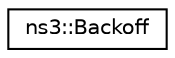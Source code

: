 digraph "Graphical Class Hierarchy"
{
 // LATEX_PDF_SIZE
  edge [fontname="Helvetica",fontsize="10",labelfontname="Helvetica",labelfontsize="10"];
  node [fontname="Helvetica",fontsize="10",shape=record];
  rankdir="LR";
  Node0 [label="ns3::Backoff",height=0.2,width=0.4,color="black", fillcolor="white", style="filled",URL="$classns3_1_1_backoff.html",tooltip="The backoff class is used for calculating backoff times when many net devices can write to the same c..."];
}
